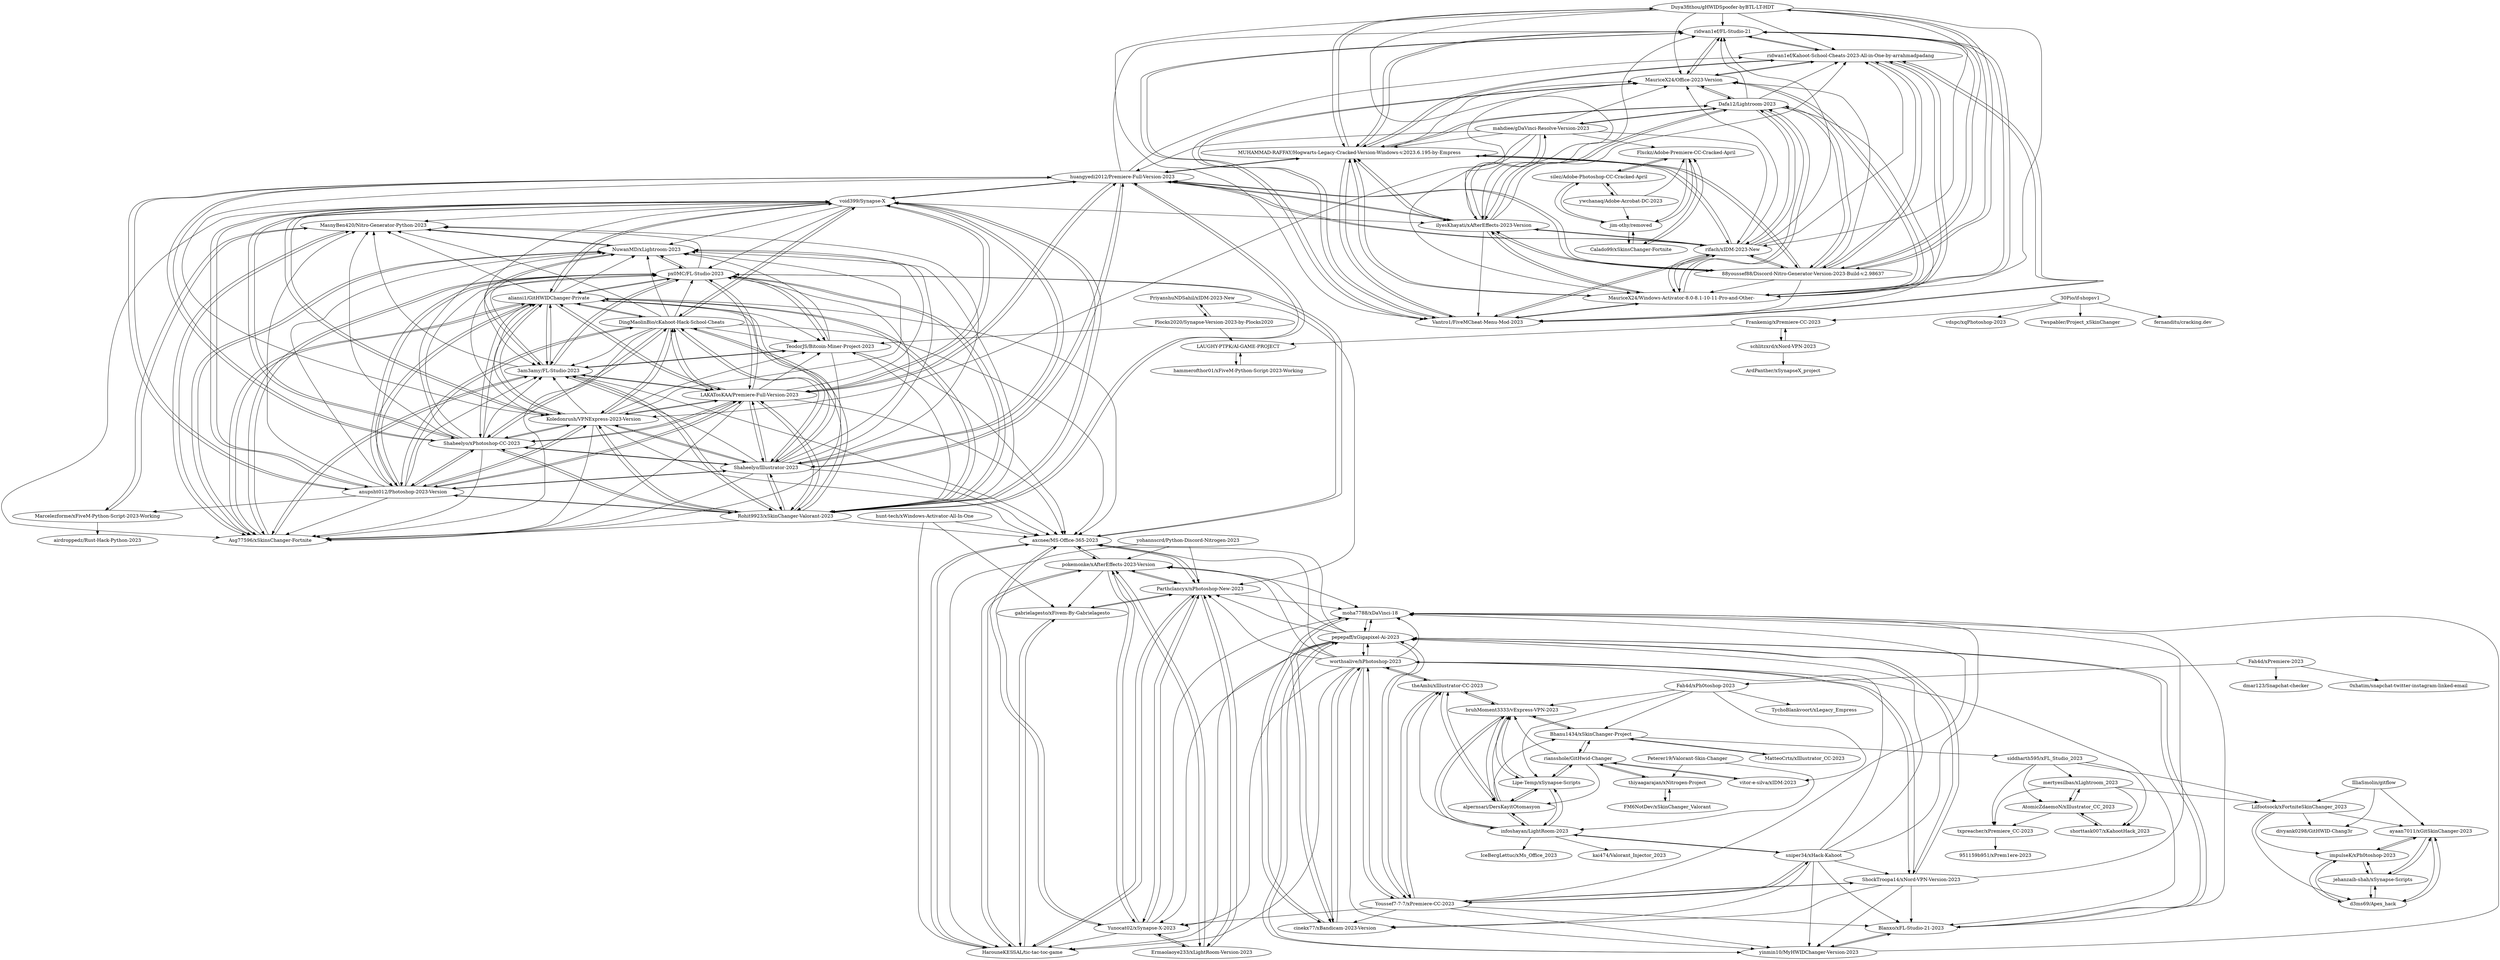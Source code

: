 digraph G {
"Duya3fithou/gHWIDSpoofer-byBTL-LT-HDT" -> "ridwan1ef/FL-Studio-21"
"Duya3fithou/gHWIDSpoofer-byBTL-LT-HDT" -> "ridwan1ef/Kahoot-School-Cheats-2023-All-in-One-by-arrahmadpadang"
"Duya3fithou/gHWIDSpoofer-byBTL-LT-HDT" -> "MUHAMMAD-RAFFAY/Hogwarts-Legacy-Cracked-Version-Windows-v.2023.6.195-by-Empress"
"Duya3fithou/gHWIDSpoofer-byBTL-LT-HDT" -> "Vantro1/FiveMCheat-Menu-Mod-2023"
"Duya3fithou/gHWIDSpoofer-byBTL-LT-HDT" -> "88youssef88/Discord-Nitro-Generator-Version-2023-Build-v.2.98637"
"Duya3fithou/gHWIDSpoofer-byBTL-LT-HDT" -> "MauriceX24/Windows-Activator-8.0-8.1-10-11-Pro-and-Other-"
"Duya3fithou/gHWIDSpoofer-byBTL-LT-HDT" -> "rifach/xIDM-2023-New"
"Duya3fithou/gHWIDSpoofer-byBTL-LT-HDT" -> "ilyesKhayati/xAfterEffects-2023-Version"
"Duya3fithou/gHWIDSpoofer-byBTL-LT-HDT" -> "MauriceX24/Office-2023-Version"
"yohannscrd/Python-Discord-Nitrogen-2023" -> "pokemonke/xAfterEffects-2023-Version"
"yohannscrd/Python-Discord-Nitrogen-2023" -> "Parthclancyx/nPhotoshop-New-2023"
"yohannscrd/Python-Discord-Nitrogen-2023" -> "HarouneKESSAL/tic-tac-toc-game"
"88youssef88/Discord-Nitro-Generator-Version-2023-Build-v.2.98637" -> "MUHAMMAD-RAFFAY/Hogwarts-Legacy-Cracked-Version-Windows-v.2023.6.195-by-Empress"
"88youssef88/Discord-Nitro-Generator-Version-2023-Build-v.2.98637" -> "ridwan1ef/FL-Studio-21"
"88youssef88/Discord-Nitro-Generator-Version-2023-Build-v.2.98637" -> "ridwan1ef/Kahoot-School-Cheats-2023-All-in-One-by-arrahmadpadang"
"88youssef88/Discord-Nitro-Generator-Version-2023-Build-v.2.98637" -> "rifach/xIDM-2023-New"
"88youssef88/Discord-Nitro-Generator-Version-2023-Build-v.2.98637" -> "ilyesKhayati/xAfterEffects-2023-Version"
"88youssef88/Discord-Nitro-Generator-Version-2023-Build-v.2.98637" -> "Vantro1/FiveMCheat-Menu-Mod-2023"
"88youssef88/Discord-Nitro-Generator-Version-2023-Build-v.2.98637" -> "MauriceX24/Windows-Activator-8.0-8.1-10-11-Pro-and-Other-"
"88youssef88/Discord-Nitro-Generator-Version-2023-Build-v.2.98637" -> "huangyedi2012/Premiere-Full-Version-2023"
"88youssef88/Discord-Nitro-Generator-Version-2023-Build-v.2.98637" -> "MauriceX24/Office-2023-Version"
"88youssef88/Discord-Nitro-Generator-Version-2023-Build-v.2.98637" -> "Dafa12/Lightroom-2023"
"88youssef88/Discord-Nitro-Generator-Version-2023-Build-v.2.98637" -> "Duya3fithou/gHWIDSpoofer-byBTL-LT-HDT"
"ridwan1ef/Kahoot-School-Cheats-2023-All-in-One-by-arrahmadpadang" -> "ridwan1ef/FL-Studio-21"
"ridwan1ef/Kahoot-School-Cheats-2023-All-in-One-by-arrahmadpadang" -> "MUHAMMAD-RAFFAY/Hogwarts-Legacy-Cracked-Version-Windows-v.2023.6.195-by-Empress"
"ridwan1ef/Kahoot-School-Cheats-2023-All-in-One-by-arrahmadpadang" -> "Vantro1/FiveMCheat-Menu-Mod-2023"
"ridwan1ef/Kahoot-School-Cheats-2023-All-in-One-by-arrahmadpadang" -> "88youssef88/Discord-Nitro-Generator-Version-2023-Build-v.2.98637"
"ridwan1ef/Kahoot-School-Cheats-2023-All-in-One-by-arrahmadpadang" -> "MauriceX24/Office-2023-Version"
"ridwan1ef/Kahoot-School-Cheats-2023-All-in-One-by-arrahmadpadang" -> "MauriceX24/Windows-Activator-8.0-8.1-10-11-Pro-and-Other-"
"ridwan1ef/FL-Studio-21" -> "ridwan1ef/Kahoot-School-Cheats-2023-All-in-One-by-arrahmadpadang"
"ridwan1ef/FL-Studio-21" -> "MUHAMMAD-RAFFAY/Hogwarts-Legacy-Cracked-Version-Windows-v.2023.6.195-by-Empress"
"ridwan1ef/FL-Studio-21" -> "Vantro1/FiveMCheat-Menu-Mod-2023"
"ridwan1ef/FL-Studio-21" -> "88youssef88/Discord-Nitro-Generator-Version-2023-Build-v.2.98637"
"ridwan1ef/FL-Studio-21" -> "MauriceX24/Office-2023-Version"
"ridwan1ef/FL-Studio-21" -> "MauriceX24/Windows-Activator-8.0-8.1-10-11-Pro-and-Other-"
"DingMaolinBio/cKahoot-Hack-School-Cheats" -> "aliansi1/GitHWIDChanger-Private"
"DingMaolinBio/cKahoot-Hack-School-Cheats" -> "LAKATosKAA/Premiere-Full-Version-2023"
"DingMaolinBio/cKahoot-Hack-School-Cheats" -> "Rohit9923/xSkinChanger-Valorant-2023"
"DingMaolinBio/cKahoot-Hack-School-Cheats" -> "px0MC/FL-Studio-2023"
"DingMaolinBio/cKahoot-Hack-School-Cheats" -> "3am3amy/FL-Studio-2023"
"DingMaolinBio/cKahoot-Hack-School-Cheats" -> "anupsht012/Photoshop-2023-Version"
"DingMaolinBio/cKahoot-Hack-School-Cheats" -> "Shaheelyo/Illustrator-2023"
"DingMaolinBio/cKahoot-Hack-School-Cheats" -> "Shaheelyo/xPhotoshop-CC-2023"
"DingMaolinBio/cKahoot-Hack-School-Cheats" -> "Koledonrush/VPNExpress-2023-Version"
"DingMaolinBio/cKahoot-Hack-School-Cheats" -> "NuwanMD/xLightroom-2023"
"DingMaolinBio/cKahoot-Hack-School-Cheats" -> "Asg77596/xSkinsChanger-Fortnite"
"DingMaolinBio/cKahoot-Hack-School-Cheats" -> "axcnee/MS-Office-365-2023"
"DingMaolinBio/cKahoot-Hack-School-Cheats" -> "void399/Synapse-X"
"DingMaolinBio/cKahoot-Hack-School-Cheats" -> "TeodorJS/Bitcoin-Miner-Project-2023"
"DingMaolinBio/cKahoot-Hack-School-Cheats" -> "MasnyBen420/Nitro-Generator-Python-2023"
"IlliaSmolin/gitflow" -> "Lilfootsock/xFortniteSkinChanger_2023"
"IlliaSmolin/gitflow" -> "divyank0298/GitHWID-Chang3r"
"IlliaSmolin/gitflow" -> "ayaan7011/xGitSkinChanger-2023"
"MauriceX24/Windows-Activator-8.0-8.1-10-11-Pro-and-Other-" -> "MauriceX24/Office-2023-Version"
"MauriceX24/Windows-Activator-8.0-8.1-10-11-Pro-and-Other-" -> "Vantro1/FiveMCheat-Menu-Mod-2023"
"MauriceX24/Windows-Activator-8.0-8.1-10-11-Pro-and-Other-" -> "Dafa12/Lightroom-2023"
"MauriceX24/Windows-Activator-8.0-8.1-10-11-Pro-and-Other-" -> "ilyesKhayati/xAfterEffects-2023-Version"
"MauriceX24/Windows-Activator-8.0-8.1-10-11-Pro-and-Other-" -> "ridwan1ef/Kahoot-School-Cheats-2023-All-in-One-by-arrahmadpadang"
"MauriceX24/Windows-Activator-8.0-8.1-10-11-Pro-and-Other-" -> "ridwan1ef/FL-Studio-21"
"MauriceX24/Windows-Activator-8.0-8.1-10-11-Pro-and-Other-" -> "rifach/xIDM-2023-New"
"MauriceX24/Windows-Activator-8.0-8.1-10-11-Pro-and-Other-" -> "MUHAMMAD-RAFFAY/Hogwarts-Legacy-Cracked-Version-Windows-v.2023.6.195-by-Empress"
"Fah4d/xPh0toshop-2023" -> "Bhanu1434/xSkinChanger-Project"
"Fah4d/xPh0toshop-2023" -> "TychoBlankvoort/xLegacy_Empress"
"Fah4d/xPh0toshop-2023" -> "vitor-e-silva/xIDM-2023"
"Fah4d/xPh0toshop-2023" -> "Lipe-Temp/xSynapse-Scripts"
"Fah4d/xPh0toshop-2023" -> "bruhMoment3333/vExpress-VPN-2023"
"rifach/xIDM-2023-New" -> "ilyesKhayati/xAfterEffects-2023-Version"
"rifach/xIDM-2023-New" -> "MUHAMMAD-RAFFAY/Hogwarts-Legacy-Cracked-Version-Windows-v.2023.6.195-by-Empress"
"rifach/xIDM-2023-New" -> "Vantro1/FiveMCheat-Menu-Mod-2023"
"rifach/xIDM-2023-New" -> "MauriceX24/Windows-Activator-8.0-8.1-10-11-Pro-and-Other-"
"rifach/xIDM-2023-New" -> "MauriceX24/Office-2023-Version"
"rifach/xIDM-2023-New" -> "ridwan1ef/FL-Studio-21"
"rifach/xIDM-2023-New" -> "88youssef88/Discord-Nitro-Generator-Version-2023-Build-v.2.98637"
"rifach/xIDM-2023-New" -> "Dafa12/Lightroom-2023"
"rifach/xIDM-2023-New" -> "ridwan1ef/Kahoot-School-Cheats-2023-All-in-One-by-arrahmadpadang"
"rifach/xIDM-2023-New" -> "huangyedi2012/Premiere-Full-Version-2023"
"Rohit9923/xSkinChanger-Valorant-2023" -> "LAKATosKAA/Premiere-Full-Version-2023"
"Rohit9923/xSkinChanger-Valorant-2023" -> "Shaheelyo/Illustrator-2023"
"Rohit9923/xSkinChanger-Valorant-2023" -> "Koledonrush/VPNExpress-2023-Version"
"Rohit9923/xSkinChanger-Valorant-2023" -> "Shaheelyo/xPhotoshop-CC-2023"
"Rohit9923/xSkinChanger-Valorant-2023" -> "aliansi1/GitHWIDChanger-Private"
"Rohit9923/xSkinChanger-Valorant-2023" -> "anupsht012/Photoshop-2023-Version"
"Rohit9923/xSkinChanger-Valorant-2023" -> "void399/Synapse-X"
"Rohit9923/xSkinChanger-Valorant-2023" -> "px0MC/FL-Studio-2023"
"Rohit9923/xSkinChanger-Valorant-2023" -> "3am3amy/FL-Studio-2023"
"Rohit9923/xSkinChanger-Valorant-2023" -> "DingMaolinBio/cKahoot-Hack-School-Cheats"
"Rohit9923/xSkinChanger-Valorant-2023" -> "NuwanMD/xLightroom-2023"
"Rohit9923/xSkinChanger-Valorant-2023" -> "Asg77596/xSkinsChanger-Fortnite"
"Rohit9923/xSkinChanger-Valorant-2023" -> "axcnee/MS-Office-365-2023"
"Rohit9923/xSkinChanger-Valorant-2023" -> "TeodorJS/Bitcoin-Miner-Project-2023"
"Rohit9923/xSkinChanger-Valorant-2023" -> "huangyedi2012/Premiere-Full-Version-2023"
"Fah4d/xPremiere-2023" -> "Fah4d/xPh0toshop-2023"
"Fah4d/xPremiere-2023" -> "0xhatim/snapchat-twitter-instagram-linked-email"
"Fah4d/xPremiere-2023" -> "dmar123/Snapchat-checker"
"siddharth595/xFL_Studio_2023" -> "mertyesilbas/xLightroom_2023"
"siddharth595/xFL_Studio_2023" -> "AtomicZdaemoN/xIllustrator_CC_2023"
"siddharth595/xFL_Studio_2023" -> "Lilfootsock/xFortniteSkinChanger_2023"
"siddharth595/xFL_Studio_2023" -> "txpreacher/xPremiere_CC-2023"
"siddharth595/xFL_Studio_2023" -> "shorttask007/xKahootHack_2023"
"huangyedi2012/Premiere-Full-Version-2023" -> "void399/Synapse-X"
"huangyedi2012/Premiere-Full-Version-2023" -> "Shaheelyo/xPhotoshop-CC-2023"
"huangyedi2012/Premiere-Full-Version-2023" -> "ilyesKhayati/xAfterEffects-2023-Version"
"huangyedi2012/Premiere-Full-Version-2023" -> "Shaheelyo/Illustrator-2023"
"huangyedi2012/Premiere-Full-Version-2023" -> "MUHAMMAD-RAFFAY/Hogwarts-Legacy-Cracked-Version-Windows-v.2023.6.195-by-Empress"
"huangyedi2012/Premiere-Full-Version-2023" -> "LAKATosKAA/Premiere-Full-Version-2023"
"huangyedi2012/Premiere-Full-Version-2023" -> "ridwan1ef/FL-Studio-21"
"huangyedi2012/Premiere-Full-Version-2023" -> "88youssef88/Discord-Nitro-Generator-Version-2023-Build-v.2.98637"
"huangyedi2012/Premiere-Full-Version-2023" -> "anupsht012/Photoshop-2023-Version"
"huangyedi2012/Premiere-Full-Version-2023" -> "ridwan1ef/Kahoot-School-Cheats-2023-All-in-One-by-arrahmadpadang"
"huangyedi2012/Premiere-Full-Version-2023" -> "rifach/xIDM-2023-New"
"huangyedi2012/Premiere-Full-Version-2023" -> "Rohit9923/xSkinChanger-Valorant-2023"
"huangyedi2012/Premiere-Full-Version-2023" -> "Koledonrush/VPNExpress-2023-Version"
"Ermaolaoye233/xLightRoom-Version-2023" -> "Parthclancyx/nPhotoshop-New-2023"
"Ermaolaoye233/xLightRoom-Version-2023" -> "Yunocat02/xSynapse-X-2023"
"Ermaolaoye233/xLightRoom-Version-2023" -> "pokemonke/xAfterEffects-2023-Version"
"aliansi1/GitHWIDChanger-Private" -> "Rohit9923/xSkinChanger-Valorant-2023"
"aliansi1/GitHWIDChanger-Private" -> "px0MC/FL-Studio-2023"
"aliansi1/GitHWIDChanger-Private" -> "LAKATosKAA/Premiere-Full-Version-2023"
"aliansi1/GitHWIDChanger-Private" -> "3am3amy/FL-Studio-2023"
"aliansi1/GitHWIDChanger-Private" -> "anupsht012/Photoshop-2023-Version"
"aliansi1/GitHWIDChanger-Private" -> "DingMaolinBio/cKahoot-Hack-School-Cheats"
"aliansi1/GitHWIDChanger-Private" -> "Shaheelyo/Illustrator-2023"
"aliansi1/GitHWIDChanger-Private" -> "Asg77596/xSkinsChanger-Fortnite"
"aliansi1/GitHWIDChanger-Private" -> "Shaheelyo/xPhotoshop-CC-2023"
"aliansi1/GitHWIDChanger-Private" -> "NuwanMD/xLightroom-2023"
"aliansi1/GitHWIDChanger-Private" -> "Koledonrush/VPNExpress-2023-Version"
"aliansi1/GitHWIDChanger-Private" -> "axcnee/MS-Office-365-2023"
"aliansi1/GitHWIDChanger-Private" -> "TeodorJS/Bitcoin-Miner-Project-2023"
"aliansi1/GitHWIDChanger-Private" -> "void399/Synapse-X"
"aliansi1/GitHWIDChanger-Private" -> "MasnyBen420/Nitro-Generator-Python-2023"
"3am3amy/FL-Studio-2023" -> "px0MC/FL-Studio-2023"
"3am3amy/FL-Studio-2023" -> "Asg77596/xSkinsChanger-Fortnite"
"3am3amy/FL-Studio-2023" -> "NuwanMD/xLightroom-2023"
"3am3amy/FL-Studio-2023" -> "aliansi1/GitHWIDChanger-Private"
"3am3amy/FL-Studio-2023" -> "axcnee/MS-Office-365-2023"
"3am3amy/FL-Studio-2023" -> "LAKATosKAA/Premiere-Full-Version-2023"
"3am3amy/FL-Studio-2023" -> "Rohit9923/xSkinChanger-Valorant-2023"
"3am3amy/FL-Studio-2023" -> "TeodorJS/Bitcoin-Miner-Project-2023"
"3am3amy/FL-Studio-2023" -> "MasnyBen420/Nitro-Generator-Python-2023"
"ShockTroopa14/xNord-VPN-Version-2023" -> "pepepaff/xGigapixel-Ai-2023"
"ShockTroopa14/xNord-VPN-Version-2023" -> "moha7788/xDaVinci-18"
"ShockTroopa14/xNord-VPN-Version-2023" -> "Youssef7-7-7/xPremiere-CC-2023"
"ShockTroopa14/xNord-VPN-Version-2023" -> "cinekx77/xBandicam-2023-Version"
"ShockTroopa14/xNord-VPN-Version-2023" -> "yinmin10/MyHWIDChanger-Version-2023"
"ShockTroopa14/xNord-VPN-Version-2023" -> "worthsalive/hPhotoshop-2023"
"ShockTroopa14/xNord-VPN-Version-2023" -> "Blanxo/xFL-Studio-21-2023"
"schlitzxrd/xNord-VPN-2023" -> "ArdPanther/xSynapseX_project"
"schlitzxrd/xNord-VPN-2023" -> "Frankemig/xPremiere-CC-2023"
"TeodorJS/Bitcoin-Miner-Project-2023" -> "px0MC/FL-Studio-2023"
"TeodorJS/Bitcoin-Miner-Project-2023" -> "NuwanMD/xLightroom-2023"
"TeodorJS/Bitcoin-Miner-Project-2023" -> "axcnee/MS-Office-365-2023"
"TeodorJS/Bitcoin-Miner-Project-2023" -> "3am3amy/FL-Studio-2023"
"TeodorJS/Bitcoin-Miner-Project-2023" -> "Asg77596/xSkinsChanger-Fortnite"
"NuwanMD/xLightroom-2023" -> "Asg77596/xSkinsChanger-Fortnite"
"NuwanMD/xLightroom-2023" -> "px0MC/FL-Studio-2023"
"NuwanMD/xLightroom-2023" -> "MasnyBen420/Nitro-Generator-Python-2023"
"NuwanMD/xLightroom-2023" -> "3am3amy/FL-Studio-2023"
"MasnyBen420/Nitro-Generator-Python-2023" -> "Marcelezforme/xFiveM-Python-Script-2023-Working"
"MasnyBen420/Nitro-Generator-Python-2023" -> "NuwanMD/xLightroom-2023"
"MasnyBen420/Nitro-Generator-Python-2023" -> "Asg77596/xSkinsChanger-Fortnite"
"gabrielagesto/xFivem-By-Gabrielagesto" -> "HarouneKESSAL/tic-tac-toc-game"
"gabrielagesto/xFivem-By-Gabrielagesto" -> "Parthclancyx/nPhotoshop-New-2023"
"mahdiee/gDaVinci-Resolve-Version-2023" -> "ilyesKhayati/xAfterEffects-2023-Version"
"mahdiee/gDaVinci-Resolve-Version-2023" -> "Dafa12/Lightroom-2023"
"mahdiee/gDaVinci-Resolve-Version-2023" -> "rifach/xIDM-2023-New"
"mahdiee/gDaVinci-Resolve-Version-2023" -> "Koledonrush/VPNExpress-2023-Version"
"mahdiee/gDaVinci-Resolve-Version-2023" -> "Flxckz/Adobe-Premiere-CC-Cracked-April"
"mahdiee/gDaVinci-Resolve-Version-2023" -> "huangyedi2012/Premiere-Full-Version-2023"
"mahdiee/gDaVinci-Resolve-Version-2023" -> "MauriceX24/Office-2023-Version"
"mahdiee/gDaVinci-Resolve-Version-2023" -> "MauriceX24/Windows-Activator-8.0-8.1-10-11-Pro-and-Other-"
"mahdiee/gDaVinci-Resolve-Version-2023" -> "MUHAMMAD-RAFFAY/Hogwarts-Legacy-Cracked-Version-Windows-v.2023.6.195-by-Empress"
"ywchanaq/Adobe-Acrobat-DC-2023" -> "silez/Adobe-Photoshop-CC-Cracked-April"
"ywchanaq/Adobe-Acrobat-DC-2023" -> "Flxckz/Adobe-Premiere-CC-Cracked-April"
"ywchanaq/Adobe-Acrobat-DC-2023" -> "jim-othy/removed"
"MUHAMMAD-RAFFAY/Hogwarts-Legacy-Cracked-Version-Windows-v.2023.6.195-by-Empress" -> "ridwan1ef/FL-Studio-21"
"MUHAMMAD-RAFFAY/Hogwarts-Legacy-Cracked-Version-Windows-v.2023.6.195-by-Empress" -> "ridwan1ef/Kahoot-School-Cheats-2023-All-in-One-by-arrahmadpadang"
"MUHAMMAD-RAFFAY/Hogwarts-Legacy-Cracked-Version-Windows-v.2023.6.195-by-Empress" -> "88youssef88/Discord-Nitro-Generator-Version-2023-Build-v.2.98637"
"MUHAMMAD-RAFFAY/Hogwarts-Legacy-Cracked-Version-Windows-v.2023.6.195-by-Empress" -> "rifach/xIDM-2023-New"
"MUHAMMAD-RAFFAY/Hogwarts-Legacy-Cracked-Version-Windows-v.2023.6.195-by-Empress" -> "ilyesKhayati/xAfterEffects-2023-Version"
"MUHAMMAD-RAFFAY/Hogwarts-Legacy-Cracked-Version-Windows-v.2023.6.195-by-Empress" -> "Vantro1/FiveMCheat-Menu-Mod-2023"
"MUHAMMAD-RAFFAY/Hogwarts-Legacy-Cracked-Version-Windows-v.2023.6.195-by-Empress" -> "MauriceX24/Windows-Activator-8.0-8.1-10-11-Pro-and-Other-"
"MUHAMMAD-RAFFAY/Hogwarts-Legacy-Cracked-Version-Windows-v.2023.6.195-by-Empress" -> "huangyedi2012/Premiere-Full-Version-2023"
"MUHAMMAD-RAFFAY/Hogwarts-Legacy-Cracked-Version-Windows-v.2023.6.195-by-Empress" -> "MauriceX24/Office-2023-Version"
"MUHAMMAD-RAFFAY/Hogwarts-Legacy-Cracked-Version-Windows-v.2023.6.195-by-Empress" -> "Dafa12/Lightroom-2023"
"MUHAMMAD-RAFFAY/Hogwarts-Legacy-Cracked-Version-Windows-v.2023.6.195-by-Empress" -> "Duya3fithou/gHWIDSpoofer-byBTL-LT-HDT"
"Vantro1/FiveMCheat-Menu-Mod-2023" -> "ridwan1ef/FL-Studio-21"
"Vantro1/FiveMCheat-Menu-Mod-2023" -> "ridwan1ef/Kahoot-School-Cheats-2023-All-in-One-by-arrahmadpadang"
"Vantro1/FiveMCheat-Menu-Mod-2023" -> "MauriceX24/Windows-Activator-8.0-8.1-10-11-Pro-and-Other-"
"Vantro1/FiveMCheat-Menu-Mod-2023" -> "MauriceX24/Office-2023-Version"
"Vantro1/FiveMCheat-Menu-Mod-2023" -> "rifach/xIDM-2023-New"
"Vantro1/FiveMCheat-Menu-Mod-2023" -> "MUHAMMAD-RAFFAY/Hogwarts-Legacy-Cracked-Version-Windows-v.2023.6.195-by-Empress"
"void399/Synapse-X" -> "Shaheelyo/Illustrator-2023"
"void399/Synapse-X" -> "Shaheelyo/xPhotoshop-CC-2023"
"void399/Synapse-X" -> "huangyedi2012/Premiere-Full-Version-2023"
"void399/Synapse-X" -> "anupsht012/Photoshop-2023-Version"
"void399/Synapse-X" -> "LAKATosKAA/Premiere-Full-Version-2023"
"void399/Synapse-X" -> "Rohit9923/xSkinChanger-Valorant-2023"
"void399/Synapse-X" -> "Koledonrush/VPNExpress-2023-Version"
"void399/Synapse-X" -> "aliansi1/GitHWIDChanger-Private"
"void399/Synapse-X" -> "MasnyBen420/Nitro-Generator-Python-2023"
"void399/Synapse-X" -> "px0MC/FL-Studio-2023"
"void399/Synapse-X" -> "DingMaolinBio/cKahoot-Hack-School-Cheats"
"void399/Synapse-X" -> "3am3amy/FL-Studio-2023"
"void399/Synapse-X" -> "NuwanMD/xLightroom-2023"
"void399/Synapse-X" -> "ilyesKhayati/xAfterEffects-2023-Version"
"void399/Synapse-X" -> "Asg77596/xSkinsChanger-Fortnite"
"30Pio/if-shopsv1" -> "fernanditu/cracking.dev"
"30Pio/if-shopsv1" -> "vdspc/xqPhotoshop-2023"
"30Pio/if-shopsv1" -> "Twspabler/Project_xSkinChanger"
"30Pio/if-shopsv1" -> "Frankemig/xPremiere-CC-2023"
"infoshayan/LightRoom-2023" -> "IceBergLettuc/xMs_Office_2023"
"infoshayan/LightRoom-2023" -> "Lipe-Temp/xSynapse-Scripts"
"infoshayan/LightRoom-2023" -> "kai474/Valorant_Injector_2023"
"infoshayan/LightRoom-2023" -> "alpernsari/DersKayitOtomasyon"
"infoshayan/LightRoom-2023" -> "sniper34/xHack-Kahoot"
"infoshayan/LightRoom-2023" -> "theAmbi/xIllustrator-CC-2023"
"infoshayan/LightRoom-2023" -> "bruhMoment3333/vExpress-VPN-2023"
"Youssef7-7-7/xPremiere-CC-2023" -> "worthsalive/hPhotoshop-2023"
"Youssef7-7-7/xPremiere-CC-2023" -> "pepepaff/xGigapixel-Ai-2023"
"Youssef7-7-7/xPremiere-CC-2023" -> "ShockTroopa14/xNord-VPN-Version-2023"
"Youssef7-7-7/xPremiere-CC-2023" -> "theAmbi/xIllustrator-CC-2023"
"Youssef7-7-7/xPremiere-CC-2023" -> "yinmin10/MyHWIDChanger-Version-2023"
"Youssef7-7-7/xPremiere-CC-2023" -> "moha7788/xDaVinci-18"
"Youssef7-7-7/xPremiere-CC-2023" -> "cinekx77/xBandicam-2023-Version"
"Youssef7-7-7/xPremiere-CC-2023" -> "Blanxo/xFL-Studio-21-2023"
"Youssef7-7-7/xPremiere-CC-2023" -> "sniper34/xHack-Kahoot"
"Youssef7-7-7/xPremiere-CC-2023" -> "Yunocat02/xSynapse-X-2023"
"yinmin10/MyHWIDChanger-Version-2023" -> "pepepaff/xGigapixel-Ai-2023"
"yinmin10/MyHWIDChanger-Version-2023" -> "Blanxo/xFL-Studio-21-2023"
"yinmin10/MyHWIDChanger-Version-2023" -> "moha7788/xDaVinci-18"
"pepepaff/xGigapixel-Ai-2023" -> "moha7788/xDaVinci-18"
"pepepaff/xGigapixel-Ai-2023" -> "cinekx77/xBandicam-2023-Version"
"pepepaff/xGigapixel-Ai-2023" -> "worthsalive/hPhotoshop-2023"
"pepepaff/xGigapixel-Ai-2023" -> "yinmin10/MyHWIDChanger-Version-2023"
"pepepaff/xGigapixel-Ai-2023" -> "ShockTroopa14/xNord-VPN-Version-2023"
"pepepaff/xGigapixel-Ai-2023" -> "Youssef7-7-7/xPremiere-CC-2023"
"pepepaff/xGigapixel-Ai-2023" -> "Yunocat02/xSynapse-X-2023"
"pepepaff/xGigapixel-Ai-2023" -> "Parthclancyx/nPhotoshop-New-2023"
"pepepaff/xGigapixel-Ai-2023" -> "pokemonke/xAfterEffects-2023-Version"
"pepepaff/xGigapixel-Ai-2023" -> "Blanxo/xFL-Studio-21-2023"
"pepepaff/xGigapixel-Ai-2023" -> "HarouneKESSAL/tic-tac-toc-game"
"pepepaff/xGigapixel-Ai-2023" -> "axcnee/MS-Office-365-2023"
"sniper34/xHack-Kahoot" -> "pepepaff/xGigapixel-Ai-2023"
"sniper34/xHack-Kahoot" -> "Blanxo/xFL-Studio-21-2023"
"sniper34/xHack-Kahoot" -> "ShockTroopa14/xNord-VPN-Version-2023"
"sniper34/xHack-Kahoot" -> "moha7788/xDaVinci-18"
"sniper34/xHack-Kahoot" -> "yinmin10/MyHWIDChanger-Version-2023"
"sniper34/xHack-Kahoot" -> "cinekx77/xBandicam-2023-Version"
"sniper34/xHack-Kahoot" -> "infoshayan/LightRoom-2023"
"sniper34/xHack-Kahoot" -> "Youssef7-7-7/xPremiere-CC-2023"
"sniper34/xHack-Kahoot" -> "worthsalive/hPhotoshop-2023"
"alpernsari/DersKayitOtomasyon" -> "bruhMoment3333/vExpress-VPN-2023"
"alpernsari/DersKayitOtomasyon" -> "Lipe-Temp/xSynapse-Scripts"
"alpernsari/DersKayitOtomasyon" -> "theAmbi/xIllustrator-CC-2023"
"alpernsari/DersKayitOtomasyon" -> "Bhanu1434/xSkinChanger-Project"
"alpernsari/DersKayitOtomasyon" -> "infoshayan/LightRoom-2023"
"cinekx77/xBandicam-2023-Version" -> "pepepaff/xGigapixel-Ai-2023"
"cinekx77/xBandicam-2023-Version" -> "moha7788/xDaVinci-18"
"cinekx77/xBandicam-2023-Version" -> "worthsalive/hPhotoshop-2023"
"Yunocat02/xSynapse-X-2023" -> "pokemonke/xAfterEffects-2023-Version"
"Yunocat02/xSynapse-X-2023" -> "Parthclancyx/nPhotoshop-New-2023"
"Yunocat02/xSynapse-X-2023" -> "axcnee/MS-Office-365-2023"
"Yunocat02/xSynapse-X-2023" -> "moha7788/xDaVinci-18"
"Yunocat02/xSynapse-X-2023" -> "HarouneKESSAL/tic-tac-toc-game"
"Yunocat02/xSynapse-X-2023" -> "Ermaolaoye233/xLightRoom-Version-2023"
"anupsht012/Photoshop-2023-Version" -> "Shaheelyo/Illustrator-2023"
"anupsht012/Photoshop-2023-Version" -> "void399/Synapse-X"
"anupsht012/Photoshop-2023-Version" -> "LAKATosKAA/Premiere-Full-Version-2023"
"anupsht012/Photoshop-2023-Version" -> "Rohit9923/xSkinChanger-Valorant-2023"
"anupsht012/Photoshop-2023-Version" -> "Shaheelyo/xPhotoshop-CC-2023"
"anupsht012/Photoshop-2023-Version" -> "aliansi1/GitHWIDChanger-Private"
"anupsht012/Photoshop-2023-Version" -> "px0MC/FL-Studio-2023"
"anupsht012/Photoshop-2023-Version" -> "MasnyBen420/Nitro-Generator-Python-2023"
"anupsht012/Photoshop-2023-Version" -> "Koledonrush/VPNExpress-2023-Version"
"anupsht012/Photoshop-2023-Version" -> "3am3amy/FL-Studio-2023"
"anupsht012/Photoshop-2023-Version" -> "NuwanMD/xLightroom-2023"
"anupsht012/Photoshop-2023-Version" -> "Asg77596/xSkinsChanger-Fortnite"
"anupsht012/Photoshop-2023-Version" -> "DingMaolinBio/cKahoot-Hack-School-Cheats"
"anupsht012/Photoshop-2023-Version" -> "huangyedi2012/Premiere-Full-Version-2023"
"anupsht012/Photoshop-2023-Version" -> "Marcelezforme/xFiveM-Python-Script-2023-Working"
"Plocks2020/Synapse-Version-2023-by-Plocks2020" -> "PriyanshuNDSahil/xIDM-2023-New"
"Plocks2020/Synapse-Version-2023-by-Plocks2020" -> "LAUGHY-PTPK/AI-GAME-PROJECT"
"Plocks2020/Synapse-Version-2023-by-Plocks2020" -> "TeodorJS/Bitcoin-Miner-Project-2023"
"Parthclancyx/nPhotoshop-New-2023" -> "HarouneKESSAL/tic-tac-toc-game"
"Parthclancyx/nPhotoshop-New-2023" -> "pokemonke/xAfterEffects-2023-Version"
"Parthclancyx/nPhotoshop-New-2023" -> "gabrielagesto/xFivem-By-Gabrielagesto"
"Parthclancyx/nPhotoshop-New-2023" -> "Yunocat02/xSynapse-X-2023"
"Parthclancyx/nPhotoshop-New-2023" -> "axcnee/MS-Office-365-2023"
"Parthclancyx/nPhotoshop-New-2023" -> "moha7788/xDaVinci-18"
"Parthclancyx/nPhotoshop-New-2023" -> "Ermaolaoye233/xLightRoom-Version-2023"
"HarouneKESSAL/tic-tac-toc-game" -> "gabrielagesto/xFivem-By-Gabrielagesto"
"HarouneKESSAL/tic-tac-toc-game" -> "Parthclancyx/nPhotoshop-New-2023"
"HarouneKESSAL/tic-tac-toc-game" -> "pokemonke/xAfterEffects-2023-Version"
"HarouneKESSAL/tic-tac-toc-game" -> "axcnee/MS-Office-365-2023"
"vitor-e-silva/xIDM-2023" -> "riansshole/GitHwid-Changer"
"Flxckz/Adobe-Premiere-CC-Cracked-April" -> "jim-othy/removed"
"Flxckz/Adobe-Premiere-CC-Cracked-April" -> "Calado99/xSkinsChanger-Fortnite"
"Flxckz/Adobe-Premiere-CC-Cracked-April" -> "silez/Adobe-Photoshop-CC-Cracked-April"
"riansshole/GitHwid-Changer" -> "vitor-e-silva/xIDM-2023"
"riansshole/GitHwid-Changer" -> "Bhanu1434/xSkinChanger-Project"
"riansshole/GitHwid-Changer" -> "thiyaagarajan/xNitrogen-Project"
"riansshole/GitHwid-Changer" -> "alpernsari/DersKayitOtomasyon"
"riansshole/GitHwid-Changer" -> "bruhMoment3333/vExpress-VPN-2023"
"riansshole/GitHwid-Changer" -> "Lipe-Temp/xSynapse-Scripts"
"thiyaagarajan/xNitrogen-Project" -> "FM6NotDev/xSkinChanger_Valorant"
"thiyaagarajan/xNitrogen-Project" -> "riansshole/GitHwid-Changer"
"silez/Adobe-Photoshop-CC-Cracked-April" -> "jim-othy/removed"
"silez/Adobe-Photoshop-CC-Cracked-April" -> "Flxckz/Adobe-Premiere-CC-Cracked-April"
"silez/Adobe-Photoshop-CC-Cracked-April" -> "ywchanaq/Adobe-Acrobat-DC-2023"
"ilyesKhayati/xAfterEffects-2023-Version" -> "rifach/xIDM-2023-New"
"ilyesKhayati/xAfterEffects-2023-Version" -> "Dafa12/Lightroom-2023"
"ilyesKhayati/xAfterEffects-2023-Version" -> "MUHAMMAD-RAFFAY/Hogwarts-Legacy-Cracked-Version-Windows-v.2023.6.195-by-Empress"
"ilyesKhayati/xAfterEffects-2023-Version" -> "MauriceX24/Windows-Activator-8.0-8.1-10-11-Pro-and-Other-"
"ilyesKhayati/xAfterEffects-2023-Version" -> "Vantro1/FiveMCheat-Menu-Mod-2023"
"ilyesKhayati/xAfterEffects-2023-Version" -> "MauriceX24/Office-2023-Version"
"ilyesKhayati/xAfterEffects-2023-Version" -> "ridwan1ef/Kahoot-School-Cheats-2023-All-in-One-by-arrahmadpadang"
"ilyesKhayati/xAfterEffects-2023-Version" -> "huangyedi2012/Premiere-Full-Version-2023"
"ilyesKhayati/xAfterEffects-2023-Version" -> "ridwan1ef/FL-Studio-21"
"ilyesKhayati/xAfterEffects-2023-Version" -> "88youssef88/Discord-Nitro-Generator-Version-2023-Build-v.2.98637"
"ilyesKhayati/xAfterEffects-2023-Version" -> "mahdiee/gDaVinci-Resolve-Version-2023"
"Shaheelyo/xPhotoshop-CC-2023" -> "Shaheelyo/Illustrator-2023"
"Shaheelyo/xPhotoshop-CC-2023" -> "LAKATosKAA/Premiere-Full-Version-2023"
"Shaheelyo/xPhotoshop-CC-2023" -> "Rohit9923/xSkinChanger-Valorant-2023"
"Shaheelyo/xPhotoshop-CC-2023" -> "void399/Synapse-X"
"Shaheelyo/xPhotoshop-CC-2023" -> "anupsht012/Photoshop-2023-Version"
"Shaheelyo/xPhotoshop-CC-2023" -> "Koledonrush/VPNExpress-2023-Version"
"Shaheelyo/xPhotoshop-CC-2023" -> "aliansi1/GitHWIDChanger-Private"
"Shaheelyo/xPhotoshop-CC-2023" -> "huangyedi2012/Premiere-Full-Version-2023"
"Shaheelyo/xPhotoshop-CC-2023" -> "px0MC/FL-Studio-2023"
"Shaheelyo/xPhotoshop-CC-2023" -> "Asg77596/xSkinsChanger-Fortnite"
"Shaheelyo/xPhotoshop-CC-2023" -> "NuwanMD/xLightroom-2023"
"Shaheelyo/xPhotoshop-CC-2023" -> "3am3amy/FL-Studio-2023"
"Shaheelyo/xPhotoshop-CC-2023" -> "DingMaolinBio/cKahoot-Hack-School-Cheats"
"Shaheelyo/xPhotoshop-CC-2023" -> "MasnyBen420/Nitro-Generator-Python-2023"
"Shaheelyo/Illustrator-2023" -> "Shaheelyo/xPhotoshop-CC-2023"
"Shaheelyo/Illustrator-2023" -> "LAKATosKAA/Premiere-Full-Version-2023"
"Shaheelyo/Illustrator-2023" -> "Rohit9923/xSkinChanger-Valorant-2023"
"Shaheelyo/Illustrator-2023" -> "void399/Synapse-X"
"Shaheelyo/Illustrator-2023" -> "anupsht012/Photoshop-2023-Version"
"Shaheelyo/Illustrator-2023" -> "Koledonrush/VPNExpress-2023-Version"
"Shaheelyo/Illustrator-2023" -> "aliansi1/GitHWIDChanger-Private"
"Shaheelyo/Illustrator-2023" -> "NuwanMD/xLightroom-2023"
"Shaheelyo/Illustrator-2023" -> "3am3amy/FL-Studio-2023"
"Shaheelyo/Illustrator-2023" -> "Asg77596/xSkinsChanger-Fortnite"
"Shaheelyo/Illustrator-2023" -> "px0MC/FL-Studio-2023"
"Shaheelyo/Illustrator-2023" -> "huangyedi2012/Premiere-Full-Version-2023"
"Shaheelyo/Illustrator-2023" -> "DingMaolinBio/cKahoot-Hack-School-Cheats"
"Shaheelyo/Illustrator-2023" -> "MasnyBen420/Nitro-Generator-Python-2023"
"Shaheelyo/Illustrator-2023" -> "axcnee/MS-Office-365-2023"
"LAKATosKAA/Premiere-Full-Version-2023" -> "Rohit9923/xSkinChanger-Valorant-2023"
"LAKATosKAA/Premiere-Full-Version-2023" -> "Shaheelyo/Illustrator-2023"
"LAKATosKAA/Premiere-Full-Version-2023" -> "Shaheelyo/xPhotoshop-CC-2023"
"LAKATosKAA/Premiere-Full-Version-2023" -> "Koledonrush/VPNExpress-2023-Version"
"LAKATosKAA/Premiere-Full-Version-2023" -> "aliansi1/GitHWIDChanger-Private"
"LAKATosKAA/Premiere-Full-Version-2023" -> "anupsht012/Photoshop-2023-Version"
"LAKATosKAA/Premiere-Full-Version-2023" -> "void399/Synapse-X"
"LAKATosKAA/Premiere-Full-Version-2023" -> "px0MC/FL-Studio-2023"
"LAKATosKAA/Premiere-Full-Version-2023" -> "3am3amy/FL-Studio-2023"
"LAKATosKAA/Premiere-Full-Version-2023" -> "DingMaolinBio/cKahoot-Hack-School-Cheats"
"LAKATosKAA/Premiere-Full-Version-2023" -> "NuwanMD/xLightroom-2023"
"LAKATosKAA/Premiere-Full-Version-2023" -> "Asg77596/xSkinsChanger-Fortnite"
"LAKATosKAA/Premiere-Full-Version-2023" -> "huangyedi2012/Premiere-Full-Version-2023"
"LAKATosKAA/Premiere-Full-Version-2023" -> "axcnee/MS-Office-365-2023"
"LAKATosKAA/Premiere-Full-Version-2023" -> "TeodorJS/Bitcoin-Miner-Project-2023"
"Blanxo/xFL-Studio-21-2023" -> "yinmin10/MyHWIDChanger-Version-2023"
"Blanxo/xFL-Studio-21-2023" -> "pepepaff/xGigapixel-Ai-2023"
"Blanxo/xFL-Studio-21-2023" -> "moha7788/xDaVinci-18"
"theAmbi/xIllustrator-CC-2023" -> "alpernsari/DersKayitOtomasyon"
"theAmbi/xIllustrator-CC-2023" -> "Youssef7-7-7/xPremiere-CC-2023"
"theAmbi/xIllustrator-CC-2023" -> "bruhMoment3333/vExpress-VPN-2023"
"theAmbi/xIllustrator-CC-2023" -> "worthsalive/hPhotoshop-2023"
"worthsalive/hPhotoshop-2023" -> "Youssef7-7-7/xPremiere-CC-2023"
"worthsalive/hPhotoshop-2023" -> "cinekx77/xBandicam-2023-Version"
"worthsalive/hPhotoshop-2023" -> "pepepaff/xGigapixel-Ai-2023"
"worthsalive/hPhotoshop-2023" -> "moha7788/xDaVinci-18"
"worthsalive/hPhotoshop-2023" -> "yinmin10/MyHWIDChanger-Version-2023"
"worthsalive/hPhotoshop-2023" -> "pokemonke/xAfterEffects-2023-Version"
"worthsalive/hPhotoshop-2023" -> "Parthclancyx/nPhotoshop-New-2023"
"worthsalive/hPhotoshop-2023" -> "ShockTroopa14/xNord-VPN-Version-2023"
"worthsalive/hPhotoshop-2023" -> "theAmbi/xIllustrator-CC-2023"
"worthsalive/hPhotoshop-2023" -> "Yunocat02/xSynapse-X-2023"
"worthsalive/hPhotoshop-2023" -> "axcnee/MS-Office-365-2023"
"worthsalive/hPhotoshop-2023" -> "HarouneKESSAL/tic-tac-toc-game"
"worthsalive/hPhotoshop-2023" -> "Blanxo/xFL-Studio-21-2023"
"bruhMoment3333/vExpress-VPN-2023" -> "alpernsari/DersKayitOtomasyon"
"bruhMoment3333/vExpress-VPN-2023" -> "Lipe-Temp/xSynapse-Scripts"
"bruhMoment3333/vExpress-VPN-2023" -> "theAmbi/xIllustrator-CC-2023"
"bruhMoment3333/vExpress-VPN-2023" -> "Bhanu1434/xSkinChanger-Project"
"bruhMoment3333/vExpress-VPN-2023" -> "infoshayan/LightRoom-2023"
"Lipe-Temp/xSynapse-Scripts" -> "alpernsari/DersKayitOtomasyon"
"Lipe-Temp/xSynapse-Scripts" -> "bruhMoment3333/vExpress-VPN-2023"
"Lipe-Temp/xSynapse-Scripts" -> "infoshayan/LightRoom-2023"
"Lipe-Temp/xSynapse-Scripts" -> "riansshole/GitHwid-Changer"
"Asg77596/xSkinsChanger-Fortnite" -> "NuwanMD/xLightroom-2023"
"Asg77596/xSkinsChanger-Fortnite" -> "px0MC/FL-Studio-2023"
"Asg77596/xSkinsChanger-Fortnite" -> "3am3amy/FL-Studio-2023"
"Asg77596/xSkinsChanger-Fortnite" -> "MasnyBen420/Nitro-Generator-Python-2023"
"Asg77596/xSkinsChanger-Fortnite" -> "aliansi1/GitHWIDChanger-Private"
"px0MC/FL-Studio-2023" -> "3am3amy/FL-Studio-2023"
"px0MC/FL-Studio-2023" -> "Asg77596/xSkinsChanger-Fortnite"
"px0MC/FL-Studio-2023" -> "NuwanMD/xLightroom-2023"
"px0MC/FL-Studio-2023" -> "aliansi1/GitHWIDChanger-Private"
"px0MC/FL-Studio-2023" -> "TeodorJS/Bitcoin-Miner-Project-2023"
"px0MC/FL-Studio-2023" -> "LAKATosKAA/Premiere-Full-Version-2023"
"px0MC/FL-Studio-2023" -> "Rohit9923/xSkinChanger-Valorant-2023"
"px0MC/FL-Studio-2023" -> "axcnee/MS-Office-365-2023"
"px0MC/FL-Studio-2023" -> "MasnyBen420/Nitro-Generator-Python-2023"
"px0MC/FL-Studio-2023" -> "anupsht012/Photoshop-2023-Version"
"axcnee/MS-Office-365-2023" -> "Parthclancyx/nPhotoshop-New-2023"
"axcnee/MS-Office-365-2023" -> "HarouneKESSAL/tic-tac-toc-game"
"axcnee/MS-Office-365-2023" -> "Yunocat02/xSynapse-X-2023"
"axcnee/MS-Office-365-2023" -> "pokemonke/xAfterEffects-2023-Version"
"axcnee/MS-Office-365-2023" -> "px0MC/FL-Studio-2023"
"Koledonrush/VPNExpress-2023-Version" -> "Rohit9923/xSkinChanger-Valorant-2023"
"Koledonrush/VPNExpress-2023-Version" -> "LAKATosKAA/Premiere-Full-Version-2023"
"Koledonrush/VPNExpress-2023-Version" -> "Shaheelyo/Illustrator-2023"
"Koledonrush/VPNExpress-2023-Version" -> "Shaheelyo/xPhotoshop-CC-2023"
"Koledonrush/VPNExpress-2023-Version" -> "aliansi1/GitHWIDChanger-Private"
"Koledonrush/VPNExpress-2023-Version" -> "void399/Synapse-X"
"Koledonrush/VPNExpress-2023-Version" -> "anupsht012/Photoshop-2023-Version"
"Koledonrush/VPNExpress-2023-Version" -> "TeodorJS/Bitcoin-Miner-Project-2023"
"Koledonrush/VPNExpress-2023-Version" -> "DingMaolinBio/cKahoot-Hack-School-Cheats"
"Koledonrush/VPNExpress-2023-Version" -> "3am3amy/FL-Studio-2023"
"Koledonrush/VPNExpress-2023-Version" -> "px0MC/FL-Studio-2023"
"Koledonrush/VPNExpress-2023-Version" -> "axcnee/MS-Office-365-2023"
"Koledonrush/VPNExpress-2023-Version" -> "NuwanMD/xLightroom-2023"
"Koledonrush/VPNExpress-2023-Version" -> "Asg77596/xSkinsChanger-Fortnite"
"Marcelezforme/xFiveM-Python-Script-2023-Working" -> "MasnyBen420/Nitro-Generator-Python-2023"
"Marcelezforme/xFiveM-Python-Script-2023-Working" -> "airdroppedz/Rust-Hack-Python-2023"
"PriyanshuNDSahil/xIDM-2023-New" -> "Plocks2020/Synapse-Version-2023-by-Plocks2020"
"PriyanshuNDSahil/xIDM-2023-New" -> "Parthclancyx/nPhotoshop-New-2023"
"hunt-tech/xWindows-Activator-All-In-One" -> "HarouneKESSAL/tic-tac-toc-game"
"hunt-tech/xWindows-Activator-All-In-One" -> "axcnee/MS-Office-365-2023"
"hunt-tech/xWindows-Activator-All-In-One" -> "gabrielagesto/xFivem-By-Gabrielagesto"
"hammerofthor01/xFiveM-Python-Script-2023-Working" -> "LAUGHY-PTPK/AI-GAME-PROJECT"
"LAUGHY-PTPK/AI-GAME-PROJECT" -> "hammerofthor01/xFiveM-Python-Script-2023-Working"
"Frankemig/xPremiere-CC-2023" -> "schlitzxrd/xNord-VPN-2023"
"Frankemig/xPremiere-CC-2023" -> "LAUGHY-PTPK/AI-GAME-PROJECT"
"txpreacher/xPremiere_CC-2023" -> "951159b951/xPrem1ere-2023"
"AtomicZdaemoN/xIllustrator_CC_2023" -> "mertyesilbas/xLightroom_2023"
"AtomicZdaemoN/xIllustrator_CC_2023" -> "txpreacher/xPremiere_CC-2023"
"AtomicZdaemoN/xIllustrator_CC_2023" -> "shorttask007/xKahootHack_2023"
"shorttask007/xKahootHack_2023" -> "AtomicZdaemoN/xIllustrator_CC_2023"
"Lilfootsock/xFortniteSkinChanger_2023" -> "divyank0298/GitHWID-Chang3r"
"Lilfootsock/xFortniteSkinChanger_2023" -> "impulseK/xPh0toshop-2023"
"Lilfootsock/xFortniteSkinChanger_2023" -> "d3ms69/Apex_hack"
"Lilfootsock/xFortniteSkinChanger_2023" -> "ayaan7011/xGitSkinChanger-2023"
"mertyesilbas/xLightroom_2023" -> "AtomicZdaemoN/xIllustrator_CC_2023"
"mertyesilbas/xLightroom_2023" -> "txpreacher/xPremiere_CC-2023"
"mertyesilbas/xLightroom_2023" -> "shorttask007/xKahootHack_2023"
"mertyesilbas/xLightroom_2023" -> "Lilfootsock/xFortniteSkinChanger_2023"
"d3ms69/Apex_hack" -> "impulseK/xPh0toshop-2023"
"d3ms69/Apex_hack" -> "ayaan7011/xGitSkinChanger-2023"
"d3ms69/Apex_hack" -> "jehanzaib-shah/xSynapse-Scripts"
"jehanzaib-shah/xSynapse-Scripts" -> "impulseK/xPh0toshop-2023"
"jehanzaib-shah/xSynapse-Scripts" -> "ayaan7011/xGitSkinChanger-2023"
"jehanzaib-shah/xSynapse-Scripts" -> "d3ms69/Apex_hack"
"impulseK/xPh0toshop-2023" -> "ayaan7011/xGitSkinChanger-2023"
"impulseK/xPh0toshop-2023" -> "jehanzaib-shah/xSynapse-Scripts"
"impulseK/xPh0toshop-2023" -> "d3ms69/Apex_hack"
"ayaan7011/xGitSkinChanger-2023" -> "impulseK/xPh0toshop-2023"
"ayaan7011/xGitSkinChanger-2023" -> "jehanzaib-shah/xSynapse-Scripts"
"ayaan7011/xGitSkinChanger-2023" -> "d3ms69/Apex_hack"
"pokemonke/xAfterEffects-2023-Version" -> "Parthclancyx/nPhotoshop-New-2023"
"pokemonke/xAfterEffects-2023-Version" -> "Yunocat02/xSynapse-X-2023"
"pokemonke/xAfterEffects-2023-Version" -> "HarouneKESSAL/tic-tac-toc-game"
"pokemonke/xAfterEffects-2023-Version" -> "gabrielagesto/xFivem-By-Gabrielagesto"
"pokemonke/xAfterEffects-2023-Version" -> "axcnee/MS-Office-365-2023"
"pokemonke/xAfterEffects-2023-Version" -> "moha7788/xDaVinci-18"
"pokemonke/xAfterEffects-2023-Version" -> "Ermaolaoye233/xLightRoom-Version-2023"
"Calado99/xSkinsChanger-Fortnite" -> "jim-othy/removed"
"Calado99/xSkinsChanger-Fortnite" -> "Flxckz/Adobe-Premiere-CC-Cracked-April"
"MauriceX24/Office-2023-Version" -> "MauriceX24/Windows-Activator-8.0-8.1-10-11-Pro-and-Other-"
"MauriceX24/Office-2023-Version" -> "Vantro1/FiveMCheat-Menu-Mod-2023"
"MauriceX24/Office-2023-Version" -> "ridwan1ef/Kahoot-School-Cheats-2023-All-in-One-by-arrahmadpadang"
"MauriceX24/Office-2023-Version" -> "ridwan1ef/FL-Studio-21"
"MauriceX24/Office-2023-Version" -> "Dafa12/Lightroom-2023"
"Dafa12/Lightroom-2023" -> "ilyesKhayati/xAfterEffects-2023-Version"
"Dafa12/Lightroom-2023" -> "MauriceX24/Windows-Activator-8.0-8.1-10-11-Pro-and-Other-"
"Dafa12/Lightroom-2023" -> "MauriceX24/Office-2023-Version"
"Dafa12/Lightroom-2023" -> "rifach/xIDM-2023-New"
"Dafa12/Lightroom-2023" -> "MUHAMMAD-RAFFAY/Hogwarts-Legacy-Cracked-Version-Windows-v.2023.6.195-by-Empress"
"Dafa12/Lightroom-2023" -> "Vantro1/FiveMCheat-Menu-Mod-2023"
"Dafa12/Lightroom-2023" -> "88youssef88/Discord-Nitro-Generator-Version-2023-Build-v.2.98637"
"Dafa12/Lightroom-2023" -> "ridwan1ef/Kahoot-School-Cheats-2023-All-in-One-by-arrahmadpadang"
"Dafa12/Lightroom-2023" -> "ridwan1ef/FL-Studio-21"
"Dafa12/Lightroom-2023" -> "mahdiee/gDaVinci-Resolve-Version-2023"
"FM6NotDev/xSkinChanger_Valorant" -> "thiyaagarajan/xNitrogen-Project"
"Bhanu1434/xSkinChanger-Project" -> "riansshole/GitHwid-Changer"
"Bhanu1434/xSkinChanger-Project" -> "siddharth595/xFL_Studio_2023"
"Bhanu1434/xSkinChanger-Project" -> "MatteoCrtn/xIllustrator_CC-2023"
"Bhanu1434/xSkinChanger-Project" -> "bruhMoment3333/vExpress-VPN-2023"
"MatteoCrtn/xIllustrator_CC-2023" -> "Bhanu1434/xSkinChanger-Project"
"Peterer19/Valorant-Skin-Changer" -> "thiyaagarajan/xNitrogen-Project"
"Peterer19/Valorant-Skin-Changer" -> "infoshayan/LightRoom-2023"
"jim-othy/removed" -> "Flxckz/Adobe-Premiere-CC-Cracked-April"
"jim-othy/removed" -> "Calado99/xSkinsChanger-Fortnite"
"jim-othy/removed" -> "silez/Adobe-Photoshop-CC-Cracked-April"
"moha7788/xDaVinci-18" -> "pepepaff/xGigapixel-Ai-2023"
"moha7788/xDaVinci-18" -> "cinekx77/xBandicam-2023-Version"
"Duya3fithou/gHWIDSpoofer-byBTL-LT-HDT" ["l"="1.316,43.855"]
"ridwan1ef/FL-Studio-21" ["l"="1.303,43.875"]
"ridwan1ef/Kahoot-School-Cheats-2023-All-in-One-by-arrahmadpadang" ["l"="1.313,43.87"]
"MUHAMMAD-RAFFAY/Hogwarts-Legacy-Cracked-Version-Windows-v.2023.6.195-by-Empress" ["l"="1.325,43.878"]
"Vantro1/FiveMCheat-Menu-Mod-2023" ["l"="1.306,43.863"]
"88youssef88/Discord-Nitro-Generator-Version-2023-Build-v.2.98637" ["l"="1.334,43.862"]
"MauriceX24/Windows-Activator-8.0-8.1-10-11-Pro-and-Other-" ["l"="1.322,43.862"]
"rifach/xIDM-2023-New" ["l"="1.336,43.872"]
"ilyesKhayati/xAfterEffects-2023-Version" ["l"="1.336,43.88"]
"MauriceX24/Office-2023-Version" ["l"="1.313,43.879"]
"yohannscrd/Python-Discord-Nitrogen-2023" ["l"="1.373,43.998"]
"pokemonke/xAfterEffects-2023-Version" ["l"="1.407,43.992"]
"Parthclancyx/nPhotoshop-New-2023" ["l"="1.417,43.982"]
"HarouneKESSAL/tic-tac-toc-game" ["l"="1.393,43.988"]
"huangyedi2012/Premiere-Full-Version-2023" ["l"="1.356,43.891"]
"Dafa12/Lightroom-2023" ["l"="1.326,43.87"]
"DingMaolinBio/cKahoot-Hack-School-Cheats" ["l"="1.391,43.927"]
"aliansi1/GitHWIDChanger-Private" ["l"="1.401,43.916"]
"LAKATosKAA/Premiere-Full-Version-2023" ["l"="1.387,43.918"]
"Rohit9923/xSkinChanger-Valorant-2023" ["l"="1.377,43.925"]
"px0MC/FL-Studio-2023" ["l"="1.404,43.928"]
"3am3amy/FL-Studio-2023" ["l"="1.412,43.922"]
"anupsht012/Photoshop-2023-Version" ["l"="1.397,43.901"]
"Shaheelyo/Illustrator-2023" ["l"="1.371,43.915"]
"Shaheelyo/xPhotoshop-CC-2023" ["l"="1.384,43.897"]
"Koledonrush/VPNExpress-2023-Version" ["l"="1.387,43.908"]
"NuwanMD/xLightroom-2023" ["l"="1.408,43.907"]
"Asg77596/xSkinsChanger-Fortnite" ["l"="1.418,43.911"]
"axcnee/MS-Office-365-2023" ["l"="1.401,43.958"]
"void399/Synapse-X" ["l"="1.373,43.904"]
"TeodorJS/Bitcoin-Miner-Project-2023" ["l"="1.424,43.931"]
"MasnyBen420/Nitro-Generator-Python-2023" ["l"="1.414,43.896"]
"IlliaSmolin/gitflow" ["l"="1.327,44.311"]
"Lilfootsock/xFortniteSkinChanger_2023" ["l"="1.352,44.286"]
"divyank0298/GitHWID-Chang3r" ["l"="1.312,44.294"]
"ayaan7011/xGitSkinChanger-2023" ["l"="1.359,44.318"]
"Fah4d/xPh0toshop-2023" ["l"="1.422,44.142"]
"Bhanu1434/xSkinChanger-Project" ["l"="1.394,44.148"]
"TychoBlankvoort/xLegacy_Empress" ["l"="1.434,44.169"]
"vitor-e-silva/xIDM-2023" ["l"="1.371,44.128"]
"Lipe-Temp/xSynapse-Scripts" ["l"="1.422,44.115"]
"bruhMoment3333/vExpress-VPN-2023" ["l"="1.404,44.111"]
"Fah4d/xPremiere-2023" ["l"="1.466,44.159"]
"0xhatim/snapchat-twitter-instagram-linked-email" ["l"="1.483,44.176"]
"dmar123/Snapchat-checker" ["l"="1.492,44.161"]
"siddharth595/xFL_Studio_2023" ["l"="1.361,44.226"]
"mertyesilbas/xLightroom_2023" ["l"="1.349,44.256"]
"AtomicZdaemoN/xIllustrator_CC_2023" ["l"="1.349,44.24"]
"txpreacher/xPremiere_CC-2023" ["l"="1.322,44.238"]
"shorttask007/xKahootHack_2023" ["l"="1.373,44.244"]
"Ermaolaoye233/xLightRoom-Version-2023" ["l"="1.438,43.984"]
"Yunocat02/xSynapse-X-2023" ["l"="1.422,43.995"]
"ShockTroopa14/xNord-VPN-Version-2023" ["l"="1.429,44.027"]
"pepepaff/xGigapixel-Ai-2023" ["l"="1.421,44.013"]
"moha7788/xDaVinci-18" ["l"="1.437,44.013"]
"Youssef7-7-7/xPremiere-CC-2023" ["l"="1.411,44.038"]
"cinekx77/xBandicam-2023-Version" ["l"="1.425,44.037"]
"yinmin10/MyHWIDChanger-Version-2023" ["l"="1.451,44.025"]
"worthsalive/hPhotoshop-2023" ["l"="1.408,44.022"]
"Blanxo/xFL-Studio-21-2023" ["l"="1.445,44.036"]
"schlitzxrd/xNord-VPN-2023" ["l"="1.653,43.91"]
"ArdPanther/xSynapseX_project" ["l"="1.685,43.921"]
"Frankemig/xPremiere-CC-2023" ["l"="1.627,43.901"]
"Marcelezforme/xFiveM-Python-Script-2023-Working" ["l"="1.431,43.878"]
"gabrielagesto/xFivem-By-Gabrielagesto" ["l"="1.387,43.976"]
"mahdiee/gDaVinci-Resolve-Version-2023" ["l"="1.352,43.869"]
"Flxckz/Adobe-Premiere-CC-Cracked-April" ["l"="1.349,43.823"]
"ywchanaq/Adobe-Acrobat-DC-2023" ["l"="1.334,43.803"]
"silez/Adobe-Photoshop-CC-Cracked-April" ["l"="1.334,43.813"]
"jim-othy/removed" ["l"="1.349,43.808"]
"30Pio/if-shopsv1" ["l"="1.659,43.874"]
"fernanditu/cracking.dev" ["l"="1.648,43.855"]
"vdspc/xqPhotoshop-2023" ["l"="1.69,43.874"]
"Twspabler/Project_xSkinChanger" ["l"="1.678,43.854"]
"infoshayan/LightRoom-2023" ["l"="1.425,44.092"]
"IceBergLettuc/xMs_Office_2023" ["l"="1.465,44.107"]
"kai474/Valorant_Injector_2023" ["l"="1.461,44.088"]
"alpernsari/DersKayitOtomasyon" ["l"="1.403,44.099"]
"sniper34/xHack-Kahoot" ["l"="1.429,44.05"]
"theAmbi/xIllustrator-CC-2023" ["l"="1.404,44.071"]
"Plocks2020/Synapse-Version-2023-by-Plocks2020" ["l"="1.495,43.936"]
"PriyanshuNDSahil/xIDM-2023-New" ["l"="1.476,43.955"]
"LAUGHY-PTPK/AI-GAME-PROJECT" ["l"="1.566,43.918"]
"riansshole/GitHwid-Changer" ["l"="1.391,44.129"]
"Calado99/xSkinsChanger-Fortnite" ["l"="1.363,43.811"]
"thiyaagarajan/xNitrogen-Project" ["l"="1.367,44.142"]
"FM6NotDev/xSkinChanger_Valorant" ["l"="1.342,44.15"]
"airdroppedz/Rust-Hack-Python-2023" ["l"="1.455,43.858"]
"hunt-tech/xWindows-Activator-All-In-One" ["l"="1.363,43.973"]
"hammerofthor01/xFiveM-Python-Script-2023-Working" ["l"="1.585,43.919"]
"951159b951/xPrem1ere-2023" ["l"="1.285,44.239"]
"impulseK/xPh0toshop-2023" ["l"="1.37,44.306"]
"d3ms69/Apex_hack" ["l"="1.386,44.313"]
"jehanzaib-shah/xSynapse-Scripts" ["l"="1.377,44.328"]
"MatteoCrtn/xIllustrator_CC-2023" ["l"="1.387,44.167"]
"Peterer19/Valorant-Skin-Changer" ["l"="1.408,44.126"]
}